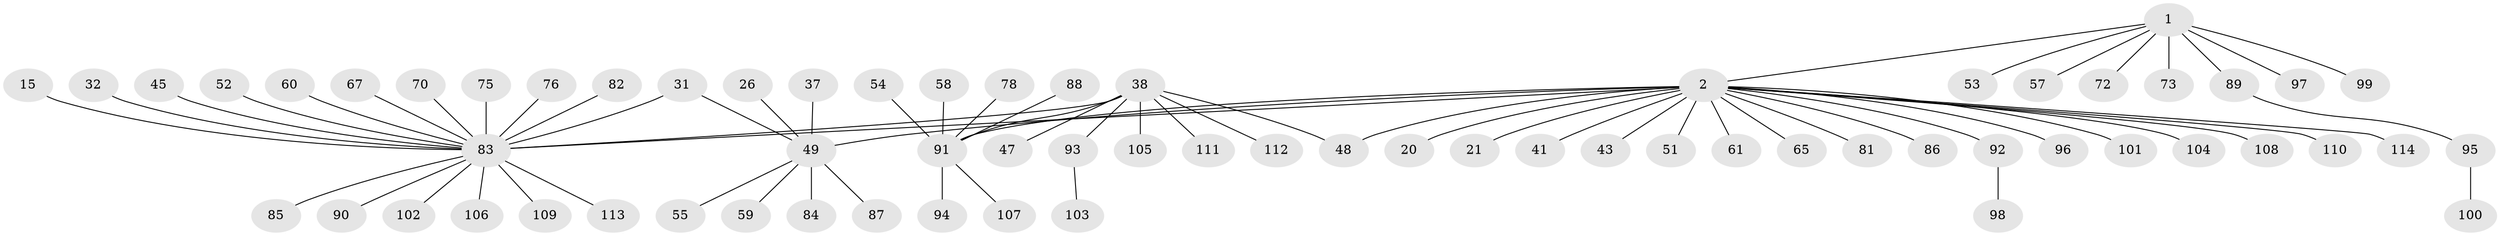 // original degree distribution, {9: 0.017543859649122806, 25: 0.008771929824561403, 17: 0.008771929824561403, 8: 0.008771929824561403, 5: 0.008771929824561403, 2: 0.23684210526315788, 4: 0.03508771929824561, 3: 0.07017543859649122, 1: 0.5877192982456141, 6: 0.008771929824561403, 10: 0.008771929824561403}
// Generated by graph-tools (version 1.1) at 2025/51/03/04/25 21:51:00]
// undirected, 68 vertices, 70 edges
graph export_dot {
graph [start="1"]
  node [color=gray90,style=filled];
  1;
  2;
  15;
  20;
  21;
  26;
  31;
  32;
  37;
  38 [super="+27"];
  41;
  43 [super="+36"];
  45 [super="+42"];
  47;
  48 [super="+34+44+46"];
  49 [super="+6+13+23"];
  51 [super="+7"];
  52;
  53;
  54 [super="+18"];
  55;
  57;
  58;
  59;
  60;
  61;
  65;
  67 [super="+25"];
  70;
  72 [super="+71"];
  73;
  75;
  76;
  78;
  81 [super="+28+77"];
  82;
  83 [super="+5+10+16+69"];
  84;
  85;
  86;
  87;
  88;
  89 [super="+74"];
  90;
  91 [super="+3"];
  92 [super="+79"];
  93 [super="+33"];
  94;
  95;
  96 [super="+17"];
  97 [super="+62"];
  98;
  99 [super="+80"];
  100;
  101 [super="+9+39"];
  102;
  103;
  104 [super="+40"];
  105;
  106;
  107;
  108;
  109 [super="+22"];
  110 [super="+64"];
  111;
  112;
  113 [super="+68"];
  114 [super="+35+63"];
  1 -- 2;
  1 -- 53;
  1 -- 57;
  1 -- 73;
  1 -- 97 [weight=2];
  1 -- 72;
  1 -- 89;
  1 -- 99;
  2 -- 20;
  2 -- 21;
  2 -- 41;
  2 -- 61;
  2 -- 65;
  2 -- 86;
  2 -- 91 [weight=2];
  2 -- 108;
  2 -- 83 [weight=2];
  2 -- 114;
  2 -- 101;
  2 -- 81;
  2 -- 49 [weight=2];
  2 -- 51;
  2 -- 96;
  2 -- 48;
  2 -- 43;
  2 -- 104;
  2 -- 110;
  2 -- 92;
  15 -- 83;
  26 -- 49;
  31 -- 83;
  31 -- 49;
  32 -- 83;
  37 -- 49;
  38 -- 105;
  38 -- 47;
  38 -- 111;
  38 -- 112;
  38 -- 83 [weight=3];
  38 -- 91;
  38 -- 93;
  38 -- 48;
  45 -- 83;
  49 -- 87;
  49 -- 59;
  49 -- 84;
  49 -- 55;
  52 -- 83;
  54 -- 91;
  58 -- 91;
  60 -- 83;
  67 -- 83;
  70 -- 83;
  75 -- 83;
  76 -- 83;
  78 -- 91;
  82 -- 83;
  83 -- 90;
  83 -- 106;
  83 -- 102;
  83 -- 113 [weight=2];
  83 -- 85;
  83 -- 109;
  88 -- 91;
  89 -- 95;
  91 -- 107;
  91 -- 94;
  92 -- 98;
  93 -- 103;
  95 -- 100;
}
